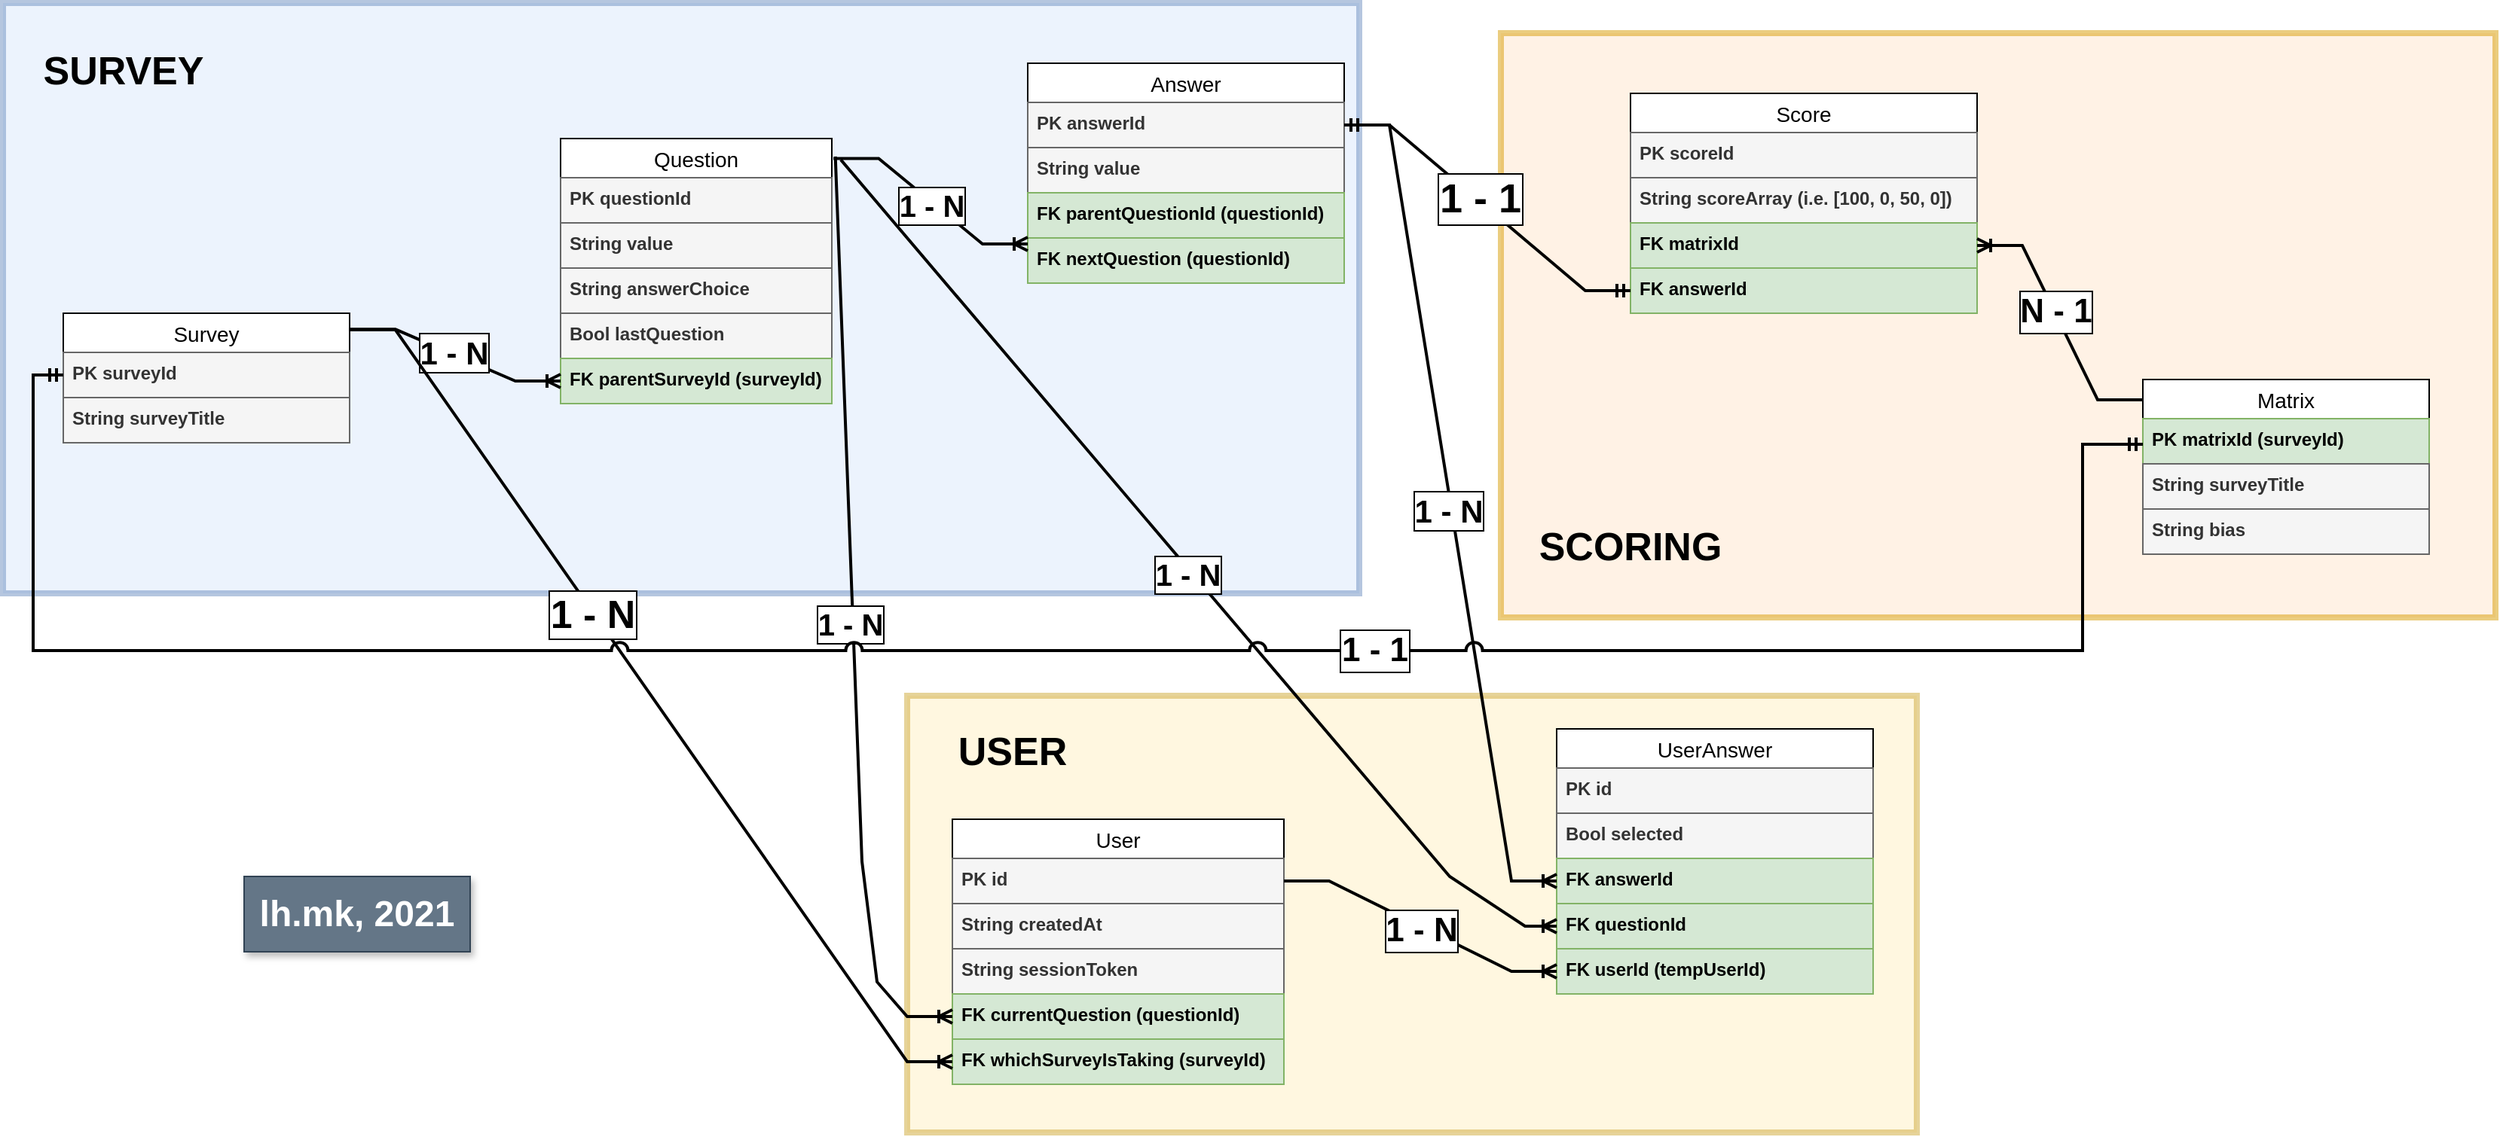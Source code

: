 <mxfile version="15.7.0" type="device"><diagram id="5oXSSwcwOalEvuSxEJxG" name="Page-1"><mxGraphModel dx="2330" dy="1039" grid="1" gridSize="10" guides="1" tooltips="1" connect="1" arrows="1" fold="1" page="1" pageScale="1" pageWidth="827" pageHeight="1169" math="0" shadow="0"><root><mxCell id="0"/><mxCell id="1" parent="0"/><mxCell id="speoMszAsxtoa7B0Be8Q-76" value="" style="rounded=0;whiteSpace=wrap;html=1;fontSize=16;fillColor=#ffe6cc;strokeWidth=4;strokeColor=#d79b00;opacity=50;" parent="1" vertex="1"><mxGeometry x="994" y="60" width="660" height="388" as="geometry"/></mxCell><mxCell id="speoMszAsxtoa7B0Be8Q-75" value="" style="rounded=0;whiteSpace=wrap;html=1;fontSize=16;fillColor=#dae8fc;strokeWidth=4;strokeColor=#6c8ebf;opacity=50;" parent="1" vertex="1"><mxGeometry y="40" width="900" height="392" as="geometry"/></mxCell><mxCell id="speoMszAsxtoa7B0Be8Q-71" value="" style="rounded=0;whiteSpace=wrap;html=1;fontSize=16;fillColor=#fff2cc;strokeWidth=4;strokeColor=#d6b656;opacity=60;" parent="1" vertex="1"><mxGeometry x="600" y="500" width="670" height="290" as="geometry"/></mxCell><mxCell id="speoMszAsxtoa7B0Be8Q-1" value="Answer" style="swimlane;fontStyle=0;childLayout=stackLayout;horizontal=1;startSize=26;horizontalStack=0;resizeParent=1;resizeParentMax=0;resizeLast=0;collapsible=1;marginBottom=0;align=center;fontSize=14;" parent="1" vertex="1"><mxGeometry x="680" y="80" width="210" height="146" as="geometry"/></mxCell><mxCell id="speoMszAsxtoa7B0Be8Q-2" value="PK answerId" style="text;strokeColor=#666666;fillColor=#f5f5f5;spacingLeft=4;spacingRight=4;overflow=hidden;rotatable=0;points=[[0,0.5],[1,0.5]];portConstraint=eastwest;fontSize=12;fontStyle=1;fontColor=#333333;" parent="speoMszAsxtoa7B0Be8Q-1" vertex="1"><mxGeometry y="26" width="210" height="30" as="geometry"/></mxCell><mxCell id="speoMszAsxtoa7B0Be8Q-3" value="String value" style="text;strokeColor=#666666;fillColor=#f5f5f5;spacingLeft=4;spacingRight=4;overflow=hidden;rotatable=0;points=[[0,0.5],[1,0.5]];portConstraint=eastwest;fontSize=12;fontStyle=1;fontColor=#333333;" parent="speoMszAsxtoa7B0Be8Q-1" vertex="1"><mxGeometry y="56" width="210" height="30" as="geometry"/></mxCell><mxCell id="speoMszAsxtoa7B0Be8Q-4" value="FK parentQuestionId (questionId)" style="text;strokeColor=#82b366;fillColor=#d5e8d4;spacingLeft=4;spacingRight=4;overflow=hidden;rotatable=0;points=[[0,0.5],[1,0.5]];portConstraint=eastwest;fontSize=12;fontStyle=1" parent="speoMszAsxtoa7B0Be8Q-1" vertex="1"><mxGeometry y="86" width="210" height="30" as="geometry"/></mxCell><mxCell id="speoMszAsxtoa7B0Be8Q-12" value="FK nextQuestion (questionId)" style="text;strokeColor=#82b366;fillColor=#d5e8d4;spacingLeft=4;spacingRight=4;overflow=hidden;rotatable=0;points=[[0,0.5],[1,0.5]];portConstraint=eastwest;fontSize=12;fontStyle=1;" parent="speoMszAsxtoa7B0Be8Q-1" vertex="1"><mxGeometry y="116" width="210" height="30" as="geometry"/></mxCell><mxCell id="speoMszAsxtoa7B0Be8Q-5" value="Question" style="swimlane;fontStyle=0;childLayout=stackLayout;horizontal=1;startSize=26;horizontalStack=0;resizeParent=1;resizeParentMax=0;resizeLast=0;collapsible=1;marginBottom=0;align=center;fontSize=14;" parent="1" vertex="1"><mxGeometry x="370" y="130" width="180" height="176" as="geometry"/></mxCell><mxCell id="speoMszAsxtoa7B0Be8Q-6" value="PK questionId" style="text;strokeColor=#666666;fillColor=#f5f5f5;spacingLeft=4;spacingRight=4;overflow=hidden;rotatable=0;points=[[0,0.5],[1,0.5]];portConstraint=eastwest;fontSize=12;fontStyle=1;fontColor=#333333;" parent="speoMszAsxtoa7B0Be8Q-5" vertex="1"><mxGeometry y="26" width="180" height="30" as="geometry"/></mxCell><mxCell id="speoMszAsxtoa7B0Be8Q-7" value="String value" style="text;strokeColor=#666666;fillColor=#f5f5f5;spacingLeft=4;spacingRight=4;overflow=hidden;rotatable=0;points=[[0,0.5],[1,0.5]];portConstraint=eastwest;fontSize=12;fontStyle=1;fontColor=#333333;" parent="speoMszAsxtoa7B0Be8Q-5" vertex="1"><mxGeometry y="56" width="180" height="30" as="geometry"/></mxCell><mxCell id="speoMszAsxtoa7B0Be8Q-8" value="String answerChoice" style="text;strokeColor=#666666;fillColor=#f5f5f5;spacingLeft=4;spacingRight=4;overflow=hidden;rotatable=0;points=[[0,0.5],[1,0.5]];portConstraint=eastwest;fontSize=12;fontStyle=1;fontColor=#333333;" parent="speoMszAsxtoa7B0Be8Q-5" vertex="1"><mxGeometry y="86" width="180" height="30" as="geometry"/></mxCell><mxCell id="W8_32hc5qWACwIiyuC3_-10" value="Bool lastQuestion" style="text;strokeColor=#666666;fillColor=#f5f5f5;spacingLeft=4;spacingRight=4;overflow=hidden;rotatable=0;points=[[0,0.5],[1,0.5]];portConstraint=eastwest;fontSize=12;fontStyle=1;fontColor=#333333;" parent="speoMszAsxtoa7B0Be8Q-5" vertex="1"><mxGeometry y="116" width="180" height="30" as="geometry"/></mxCell><mxCell id="speoMszAsxtoa7B0Be8Q-35" value="FK parentSurveyId (surveyId)" style="text;strokeColor=#82b366;fillColor=#d5e8d4;spacingLeft=4;spacingRight=4;overflow=hidden;rotatable=0;points=[[0,0.5],[1,0.5]];portConstraint=eastwest;fontSize=12;fontStyle=1" parent="speoMszAsxtoa7B0Be8Q-5" vertex="1"><mxGeometry y="146" width="180" height="30" as="geometry"/></mxCell><mxCell id="speoMszAsxtoa7B0Be8Q-18" value="" style="edgeStyle=entityRelationEdgeStyle;fontSize=12;html=1;endArrow=ERoneToMany;rounded=0;exitX=1.006;exitY=0.075;exitDx=0;exitDy=0;strokeWidth=2;exitPerimeter=0;" parent="1" source="speoMszAsxtoa7B0Be8Q-5" edge="1"><mxGeometry width="100" height="100" relative="1" as="geometry"><mxPoint x="330" y="150" as="sourcePoint"/><mxPoint x="680" y="200" as="targetPoint"/></mxGeometry></mxCell><mxCell id="speoMszAsxtoa7B0Be8Q-21" value="&lt;font style=&quot;font-size: 20px;&quot;&gt;&lt;b style=&quot;font-size: 20px;&quot;&gt;1 - N&lt;br style=&quot;font-size: 20px;&quot;&gt;&lt;/b&gt;&lt;/font&gt;" style="edgeLabel;html=1;align=center;verticalAlign=middle;resizable=0;points=[];fontSize=20;labelBorderColor=default;" parent="speoMszAsxtoa7B0Be8Q-18" vertex="1" connectable="0"><mxGeometry x="0.015" y="-2" relative="1" as="geometry"><mxPoint as="offset"/></mxGeometry></mxCell><mxCell id="speoMszAsxtoa7B0Be8Q-24" value="Survey" style="swimlane;fontStyle=0;childLayout=stackLayout;horizontal=1;startSize=26;horizontalStack=0;resizeParent=1;resizeParentMax=0;resizeLast=0;collapsible=1;marginBottom=0;align=center;fontSize=14;" parent="1" vertex="1"><mxGeometry x="40" y="246" width="190" height="86" as="geometry"/></mxCell><mxCell id="speoMszAsxtoa7B0Be8Q-25" value="PK surveyId" style="text;spacingLeft=4;spacingRight=4;overflow=hidden;rotatable=0;points=[[0,0.5],[1,0.5]];portConstraint=eastwest;fontSize=12;fontStyle=1;fillColor=#f5f5f5;fontColor=#333333;strokeColor=#666666;" parent="speoMszAsxtoa7B0Be8Q-24" vertex="1"><mxGeometry y="26" width="190" height="30" as="geometry"/></mxCell><mxCell id="speoMszAsxtoa7B0Be8Q-26" value="String surveyTitle" style="text;strokeColor=#666666;fillColor=#f5f5f5;spacingLeft=4;spacingRight=4;overflow=hidden;rotatable=0;points=[[0,0.5],[1,0.5]];portConstraint=eastwest;fontSize=12;fontStyle=1;fontColor=#333333;" parent="speoMszAsxtoa7B0Be8Q-24" vertex="1"><mxGeometry y="56" width="190" height="30" as="geometry"/></mxCell><mxCell id="speoMszAsxtoa7B0Be8Q-34" value="" style="edgeStyle=entityRelationEdgeStyle;fontSize=12;html=1;endArrow=ERoneToMany;rounded=0;strokeWidth=2;entryX=0;entryY=0.5;entryDx=0;entryDy=0;exitX=1.002;exitY=0.124;exitDx=0;exitDy=0;exitPerimeter=0;" parent="1" source="speoMszAsxtoa7B0Be8Q-24" target="speoMszAsxtoa7B0Be8Q-35" edge="1"><mxGeometry width="100" height="100" relative="1" as="geometry"><mxPoint x="390" y="380" as="sourcePoint"/><mxPoint x="490" y="280" as="targetPoint"/></mxGeometry></mxCell><mxCell id="speoMszAsxtoa7B0Be8Q-36" value="&lt;b style=&quot;font-size: 21px;&quot;&gt;1 - N&lt;/b&gt;" style="edgeLabel;html=1;align=center;verticalAlign=middle;resizable=0;points=[];fontSize=21;labelBorderColor=default;" parent="speoMszAsxtoa7B0Be8Q-34" vertex="1" connectable="0"><mxGeometry x="-0.029" y="1" relative="1" as="geometry"><mxPoint as="offset"/></mxGeometry></mxCell><mxCell id="speoMszAsxtoa7B0Be8Q-37" value="Matrix" style="swimlane;fontStyle=0;childLayout=stackLayout;horizontal=1;startSize=26;horizontalStack=0;resizeParent=1;resizeParentMax=0;resizeLast=0;collapsible=1;marginBottom=0;align=center;fontSize=14;" parent="1" vertex="1"><mxGeometry x="1420" y="290" width="190" height="116" as="geometry"/></mxCell><mxCell id="speoMszAsxtoa7B0Be8Q-38" value="PK matrixId (surveyId)" style="text;strokeColor=#82b366;fillColor=#d5e8d4;spacingLeft=4;spacingRight=4;overflow=hidden;rotatable=0;points=[[0,0.5],[1,0.5]];portConstraint=eastwest;fontSize=12;fontStyle=1" parent="speoMszAsxtoa7B0Be8Q-37" vertex="1"><mxGeometry y="26" width="190" height="30" as="geometry"/></mxCell><mxCell id="speoMszAsxtoa7B0Be8Q-39" value="String surveyTitle" style="text;strokeColor=#666666;fillColor=#f5f5f5;spacingLeft=4;spacingRight=4;overflow=hidden;rotatable=0;points=[[0,0.5],[1,0.5]];portConstraint=eastwest;fontSize=12;fontStyle=1;fontColor=#333333;" parent="speoMszAsxtoa7B0Be8Q-37" vertex="1"><mxGeometry y="56" width="190" height="30" as="geometry"/></mxCell><mxCell id="W8_32hc5qWACwIiyuC3_-7" value="String bias" style="text;strokeColor=#666666;fillColor=#f5f5f5;spacingLeft=4;spacingRight=4;overflow=hidden;rotatable=0;points=[[0,0.5],[1,0.5]];portConstraint=eastwest;fontSize=12;fontStyle=1;fontColor=#333333;" parent="speoMszAsxtoa7B0Be8Q-37" vertex="1"><mxGeometry y="86" width="190" height="30" as="geometry"/></mxCell><mxCell id="speoMszAsxtoa7B0Be8Q-41" value="Score" style="swimlane;fontStyle=0;childLayout=stackLayout;horizontal=1;startSize=26;horizontalStack=0;resizeParent=1;resizeParentMax=0;resizeLast=0;collapsible=1;marginBottom=0;align=center;fontSize=14;" parent="1" vertex="1"><mxGeometry x="1080" y="100" width="230" height="146" as="geometry"/></mxCell><mxCell id="speoMszAsxtoa7B0Be8Q-42" value="PK scoreId" style="text;strokeColor=#666666;fillColor=#f5f5f5;spacingLeft=4;spacingRight=4;overflow=hidden;rotatable=0;points=[[0,0.5],[1,0.5]];portConstraint=eastwest;fontSize=12;fontStyle=1;fontColor=#333333;" parent="speoMszAsxtoa7B0Be8Q-41" vertex="1"><mxGeometry y="26" width="230" height="30" as="geometry"/></mxCell><mxCell id="speoMszAsxtoa7B0Be8Q-43" value="String scoreArray (i.e. [100, 0, 50, 0])" style="text;strokeColor=#666666;fillColor=#f5f5f5;spacingLeft=4;spacingRight=4;overflow=hidden;rotatable=0;points=[[0,0.5],[1,0.5]];portConstraint=eastwest;fontSize=12;fontStyle=1;fontColor=#333333;" parent="speoMszAsxtoa7B0Be8Q-41" vertex="1"><mxGeometry y="56" width="230" height="30" as="geometry"/></mxCell><mxCell id="speoMszAsxtoa7B0Be8Q-47" value="FK matrixId" style="text;strokeColor=#82b366;fillColor=#d5e8d4;spacingLeft=4;spacingRight=4;overflow=hidden;rotatable=0;points=[[0,0.5],[1,0.5]];portConstraint=eastwest;fontSize=12;fontStyle=1" parent="speoMszAsxtoa7B0Be8Q-41" vertex="1"><mxGeometry y="86" width="230" height="30" as="geometry"/></mxCell><mxCell id="W8_32hc5qWACwIiyuC3_-8" value="FK answerId" style="text;strokeColor=#82b366;fillColor=#d5e8d4;spacingLeft=4;spacingRight=4;overflow=hidden;rotatable=0;points=[[0,0.5],[1,0.5]];portConstraint=eastwest;fontSize=12;fontStyle=1;" parent="speoMszAsxtoa7B0Be8Q-41" vertex="1"><mxGeometry y="116" width="230" height="30" as="geometry"/></mxCell><mxCell id="speoMszAsxtoa7B0Be8Q-45" value="" style="edgeStyle=entityRelationEdgeStyle;fontSize=12;html=1;endArrow=ERmandOne;startArrow=ERmandOne;rounded=0;strokeWidth=2;entryX=1;entryY=0.5;entryDx=0;entryDy=0;exitX=0;exitY=0.5;exitDx=0;exitDy=0;" parent="1" source="W8_32hc5qWACwIiyuC3_-8" target="speoMszAsxtoa7B0Be8Q-2" edge="1"><mxGeometry width="100" height="100" relative="1" as="geometry"><mxPoint x="990" y="30" as="sourcePoint"/><mxPoint x="680" y="400" as="targetPoint"/></mxGeometry></mxCell><mxCell id="speoMszAsxtoa7B0Be8Q-46" value="&lt;b style=&quot;font-size: 27px;&quot;&gt;1 - 1&lt;/b&gt;" style="edgeLabel;html=1;align=center;verticalAlign=middle;resizable=0;points=[];fontSize=27;labelBorderColor=default;" parent="speoMszAsxtoa7B0Be8Q-45" vertex="1" connectable="0"><mxGeometry x="0.07" y="-1" relative="1" as="geometry"><mxPoint as="offset"/></mxGeometry></mxCell><mxCell id="speoMszAsxtoa7B0Be8Q-51" value="User" style="swimlane;fontStyle=0;childLayout=stackLayout;horizontal=1;startSize=26;horizontalStack=0;resizeParent=1;resizeParentMax=0;resizeLast=0;collapsible=1;marginBottom=0;align=center;fontSize=14;" parent="1" vertex="1"><mxGeometry x="630" y="582" width="220" height="176" as="geometry"/></mxCell><mxCell id="speoMszAsxtoa7B0Be8Q-52" value="PK id" style="text;strokeColor=#666666;fillColor=#f5f5f5;spacingLeft=4;spacingRight=4;overflow=hidden;rotatable=0;points=[[0,0.5],[1,0.5]];portConstraint=eastwest;fontSize=12;fontStyle=1;fontColor=#333333;" parent="speoMszAsxtoa7B0Be8Q-51" vertex="1"><mxGeometry y="26" width="220" height="30" as="geometry"/></mxCell><mxCell id="speoMszAsxtoa7B0Be8Q-53" value="String createdAt" style="text;strokeColor=#666666;fillColor=#f5f5f5;spacingLeft=4;spacingRight=4;overflow=hidden;rotatable=0;points=[[0,0.5],[1,0.5]];portConstraint=eastwest;fontSize=12;fontStyle=1;fontColor=#333333;" parent="speoMszAsxtoa7B0Be8Q-51" vertex="1"><mxGeometry y="56" width="220" height="30" as="geometry"/></mxCell><mxCell id="W8_32hc5qWACwIiyuC3_-9" value="String sessionToken" style="text;strokeColor=#666666;fillColor=#f5f5f5;spacingLeft=4;spacingRight=4;overflow=hidden;rotatable=0;points=[[0,0.5],[1,0.5]];portConstraint=eastwest;fontSize=12;fontStyle=1;fontColor=#333333;" parent="speoMszAsxtoa7B0Be8Q-51" vertex="1"><mxGeometry y="86" width="220" height="30" as="geometry"/></mxCell><mxCell id="speoMszAsxtoa7B0Be8Q-55" value="FK currentQuestion (questionId)" style="text;strokeColor=#82b366;fillColor=#d5e8d4;spacingLeft=4;spacingRight=4;overflow=hidden;rotatable=0;points=[[0,0.5],[1,0.5]];portConstraint=eastwest;fontSize=12;fontStyle=1" parent="speoMszAsxtoa7B0Be8Q-51" vertex="1"><mxGeometry y="116" width="220" height="30" as="geometry"/></mxCell><mxCell id="speoMszAsxtoa7B0Be8Q-54" value="FK whichSurveyIsTaking (surveyId)" style="text;strokeColor=#82b366;fillColor=#d5e8d4;spacingLeft=4;spacingRight=4;overflow=hidden;rotatable=0;points=[[0,0.5],[1,0.5]];portConstraint=eastwest;fontSize=12;fontStyle=1" parent="speoMszAsxtoa7B0Be8Q-51" vertex="1"><mxGeometry y="146" width="220" height="30" as="geometry"/></mxCell><mxCell id="speoMszAsxtoa7B0Be8Q-57" value="UserAnswer" style="swimlane;fontStyle=0;childLayout=stackLayout;horizontal=1;startSize=26;horizontalStack=0;resizeParent=1;resizeParentMax=0;resizeLast=0;collapsible=1;marginBottom=0;align=center;fontSize=14;" parent="1" vertex="1"><mxGeometry x="1031" y="522" width="210" height="176" as="geometry"/></mxCell><mxCell id="speoMszAsxtoa7B0Be8Q-58" value="PK id" style="text;strokeColor=#666666;fillColor=#f5f5f5;spacingLeft=4;spacingRight=4;overflow=hidden;rotatable=0;points=[[0,0.5],[1,0.5]];portConstraint=eastwest;fontSize=12;fontStyle=1;fontColor=#333333;" parent="speoMszAsxtoa7B0Be8Q-57" vertex="1"><mxGeometry y="26" width="210" height="30" as="geometry"/></mxCell><mxCell id="speoMszAsxtoa7B0Be8Q-62" value="Bool selected" style="text;strokeColor=#666666;fillColor=#f5f5f5;spacingLeft=4;spacingRight=4;overflow=hidden;rotatable=0;points=[[0,0.5],[1,0.5]];portConstraint=eastwest;fontSize=12;fontStyle=1;fontColor=#333333;" parent="speoMszAsxtoa7B0Be8Q-57" vertex="1"><mxGeometry y="56" width="210" height="30" as="geometry"/></mxCell><mxCell id="speoMszAsxtoa7B0Be8Q-63" value="FK answerId" style="text;strokeColor=#82b366;fillColor=#d5e8d4;spacingLeft=4;spacingRight=4;overflow=hidden;rotatable=0;points=[[0,0.5],[1,0.5]];portConstraint=eastwest;fontSize=12;fontStyle=1" parent="speoMszAsxtoa7B0Be8Q-57" vertex="1"><mxGeometry y="86" width="210" height="30" as="geometry"/></mxCell><mxCell id="uUtfMK3Z5HujaOK_PDXd-1" value="FK questionId" style="text;strokeColor=#82b366;fillColor=#d5e8d4;spacingLeft=4;spacingRight=4;overflow=hidden;rotatable=0;points=[[0,0.5],[1,0.5]];portConstraint=eastwest;fontSize=12;fontStyle=1" parent="speoMszAsxtoa7B0Be8Q-57" vertex="1"><mxGeometry y="116" width="210" height="30" as="geometry"/></mxCell><mxCell id="speoMszAsxtoa7B0Be8Q-65" value="FK userId (tempUserId)" style="text;strokeColor=#82b366;fillColor=#d5e8d4;spacingLeft=4;spacingRight=4;overflow=hidden;rotatable=0;points=[[0,0.5],[1,0.5]];portConstraint=eastwest;fontSize=12;fontStyle=1" parent="speoMszAsxtoa7B0Be8Q-57" vertex="1"><mxGeometry y="146" width="210" height="30" as="geometry"/></mxCell><mxCell id="speoMszAsxtoa7B0Be8Q-66" value="" style="edgeStyle=entityRelationEdgeStyle;fontSize=12;html=1;endArrow=ERoneToMany;rounded=0;exitX=1;exitY=0.5;exitDx=0;exitDy=0;entryX=0;entryY=0.5;entryDx=0;entryDy=0;strokeWidth=2;" parent="1" source="speoMszAsxtoa7B0Be8Q-2" target="speoMszAsxtoa7B0Be8Q-63" edge="1"><mxGeometry width="100" height="100" relative="1" as="geometry"><mxPoint x="860" y="210" as="sourcePoint"/><mxPoint x="980" y="290" as="targetPoint"/></mxGeometry></mxCell><mxCell id="speoMszAsxtoa7B0Be8Q-67" value="&lt;font style=&quot;font-size: 21px;&quot;&gt;&lt;b style=&quot;font-size: 21px;&quot;&gt;1 - N&lt;br style=&quot;font-size: 21px;&quot;&gt;&lt;/b&gt;&lt;/font&gt;" style="edgeLabel;html=1;align=center;verticalAlign=middle;resizable=0;points=[];fontSize=21;labelBorderColor=default;" parent="speoMszAsxtoa7B0Be8Q-66" vertex="1" connectable="0"><mxGeometry x="0.015" y="-2" relative="1" as="geometry"><mxPoint as="offset"/></mxGeometry></mxCell><mxCell id="speoMszAsxtoa7B0Be8Q-68" value="" style="edgeStyle=entityRelationEdgeStyle;fontSize=12;html=1;endArrow=ERoneToMany;rounded=0;exitX=1;exitY=0.5;exitDx=0;exitDy=0;entryX=0;entryY=0.5;entryDx=0;entryDy=0;strokeWidth=2;" parent="1" source="speoMszAsxtoa7B0Be8Q-52" target="speoMszAsxtoa7B0Be8Q-65" edge="1"><mxGeometry width="100" height="100" relative="1" as="geometry"><mxPoint x="850" y="462" as="sourcePoint"/><mxPoint x="1010" y="722" as="targetPoint"/></mxGeometry></mxCell><mxCell id="speoMszAsxtoa7B0Be8Q-69" value="&lt;font style=&quot;font-size: 22px;&quot;&gt;&lt;b style=&quot;font-size: 22px;&quot;&gt;1 - N&lt;br style=&quot;font-size: 22px;&quot;&gt;&lt;/b&gt;&lt;/font&gt;" style="edgeLabel;html=1;align=center;verticalAlign=middle;resizable=0;points=[];fontSize=22;labelBorderColor=default;" parent="speoMszAsxtoa7B0Be8Q-68" vertex="1" connectable="0"><mxGeometry x="0.015" y="-2" relative="1" as="geometry"><mxPoint as="offset"/></mxGeometry></mxCell><mxCell id="speoMszAsxtoa7B0Be8Q-77" value="&lt;font style=&quot;font-size: 26px&quot;&gt;&lt;b&gt;SURVEY&lt;/b&gt;&lt;/font&gt;" style="text;html=1;strokeColor=none;fillColor=none;align=center;verticalAlign=middle;whiteSpace=wrap;rounded=0;fontSize=16;opacity=50;" parent="1" vertex="1"><mxGeometry x="50" y="70" width="60" height="30" as="geometry"/></mxCell><mxCell id="speoMszAsxtoa7B0Be8Q-80" value="&lt;font style=&quot;font-size: 26px&quot;&gt;&lt;b&gt;SCORING&lt;/b&gt;&lt;/font&gt;" style="text;html=1;strokeColor=none;fillColor=none;align=center;verticalAlign=middle;whiteSpace=wrap;rounded=0;fontSize=16;opacity=50;" parent="1" vertex="1"><mxGeometry x="1050" y="386" width="60" height="30" as="geometry"/></mxCell><mxCell id="speoMszAsxtoa7B0Be8Q-81" value="&lt;font style=&quot;font-size: 26px&quot;&gt;&lt;b&gt;USER&lt;/b&gt;&lt;/font&gt;" style="text;html=1;strokeColor=none;fillColor=none;align=center;verticalAlign=middle;whiteSpace=wrap;rounded=0;fontSize=16;opacity=50;" parent="1" vertex="1"><mxGeometry x="640" y="522" width="60" height="30" as="geometry"/></mxCell><mxCell id="a6LUIh-baaNzThCIKxpT-4" value="" style="edgeStyle=entityRelationEdgeStyle;fontSize=12;html=1;endArrow=ERoneToMany;rounded=0;entryX=0;entryY=0.5;entryDx=0;entryDy=0;exitX=1.002;exitY=0.128;exitDx=0;exitDy=0;exitPerimeter=0;strokeWidth=2;" parent="1" source="speoMszAsxtoa7B0Be8Q-24" target="speoMszAsxtoa7B0Be8Q-54" edge="1"><mxGeometry width="100" height="100" relative="1" as="geometry"><mxPoint x="280" y="660" as="sourcePoint"/><mxPoint x="380" y="560" as="targetPoint"/></mxGeometry></mxCell><mxCell id="a6LUIh-baaNzThCIKxpT-5" value="&lt;font style=&quot;font-size: 26px;&quot;&gt;&lt;b style=&quot;font-size: 26px;&quot;&gt;1 - N&lt;br style=&quot;font-size: 26px;&quot;&gt;&lt;/b&gt;&lt;/font&gt;" style="edgeLabel;html=1;align=center;verticalAlign=middle;resizable=0;points=[];fontSize=26;labelBorderColor=default;" parent="a6LUIh-baaNzThCIKxpT-4" vertex="1" connectable="0"><mxGeometry x="-0.12" y="-3" relative="1" as="geometry"><mxPoint x="-15" y="-24" as="offset"/></mxGeometry></mxCell><mxCell id="speoMszAsxtoa7B0Be8Q-83" value="" style="edgeStyle=entityRelationEdgeStyle;fontSize=12;html=1;endArrow=ERoneToMany;rounded=0;strokeWidth=2;entryX=1;entryY=0.5;entryDx=0;entryDy=0;exitX=0;exitY=0.116;exitDx=0;exitDy=0;exitPerimeter=0;" parent="1" source="speoMszAsxtoa7B0Be8Q-37" target="speoMszAsxtoa7B0Be8Q-47" edge="1"><mxGeometry width="100" height="100" relative="1" as="geometry"><mxPoint x="1260" y="383" as="sourcePoint"/><mxPoint x="1360" y="283" as="targetPoint"/></mxGeometry></mxCell><mxCell id="speoMszAsxtoa7B0Be8Q-84" value="&lt;b style=&quot;font-size: 22px;&quot;&gt;N - 1&lt;br style=&quot;font-size: 22px;&quot;&gt;&lt;/b&gt;" style="edgeLabel;html=1;align=center;verticalAlign=middle;resizable=0;points=[];fontSize=22;labelBorderColor=default;" parent="speoMszAsxtoa7B0Be8Q-83" vertex="1" connectable="0"><mxGeometry x="0.1" relative="1" as="geometry"><mxPoint as="offset"/></mxGeometry></mxCell><mxCell id="uUtfMK3Z5HujaOK_PDXd-2" value="" style="fontSize=12;html=1;endArrow=ERoneToMany;rounded=0;exitX=1.033;exitY=0.08;exitDx=0;exitDy=0;strokeWidth=2;exitPerimeter=0;entryX=0;entryY=0.5;entryDx=0;entryDy=0;" parent="1" source="speoMszAsxtoa7B0Be8Q-5" target="uUtfMK3Z5HujaOK_PDXd-1" edge="1"><mxGeometry width="100" height="100" relative="1" as="geometry"><mxPoint x="560.0" y="256.95" as="sourcePoint"/><mxPoint x="1030" y="653" as="targetPoint"/><Array as="points"><mxPoint x="960" y="620"/><mxPoint x="1010" y="653"/></Array></mxGeometry></mxCell><mxCell id="uUtfMK3Z5HujaOK_PDXd-3" value="&lt;font style=&quot;font-size: 20px;&quot;&gt;&lt;b style=&quot;font-size: 20px;&quot;&gt;1 - N&lt;br style=&quot;font-size: 20px;&quot;&gt;&lt;/b&gt;&lt;/font&gt;" style="edgeLabel;html=1;align=center;verticalAlign=middle;resizable=0;points=[];fontSize=20;labelBorderColor=default;" parent="uUtfMK3Z5HujaOK_PDXd-2" vertex="1" connectable="0"><mxGeometry x="0.015" y="-2" relative="1" as="geometry"><mxPoint as="offset"/></mxGeometry></mxCell><mxCell id="W8_32hc5qWACwIiyuC3_-4" value="" style="fontSize=12;html=1;endArrow=ERoneToMany;rounded=0;exitX=1.013;exitY=0.068;exitDx=0;exitDy=0;strokeWidth=2;exitPerimeter=0;entryX=0;entryY=0.5;entryDx=0;entryDy=0;" parent="1" source="speoMszAsxtoa7B0Be8Q-5" target="speoMszAsxtoa7B0Be8Q-55" edge="1"><mxGeometry width="100" height="100" relative="1" as="geometry"><mxPoint x="110.0" y="200.0" as="sourcePoint"/><mxPoint x="630" y="711" as="targetPoint"/><Array as="points"><mxPoint x="570" y="610"/><mxPoint x="580" y="690"/><mxPoint x="600" y="713"/></Array></mxGeometry></mxCell><mxCell id="W8_32hc5qWACwIiyuC3_-5" value="&lt;font style=&quot;font-size: 20px;&quot;&gt;&lt;b style=&quot;font-size: 20px;&quot;&gt;1 - N&lt;br style=&quot;font-size: 20px;&quot;&gt;&lt;/b&gt;&lt;/font&gt;" style="edgeLabel;html=1;align=center;verticalAlign=middle;resizable=0;points=[];fontSize=20;labelBorderColor=default;" parent="W8_32hc5qWACwIiyuC3_-4" vertex="1" connectable="0"><mxGeometry x="0.015" y="-2" relative="1" as="geometry"><mxPoint as="offset"/></mxGeometry></mxCell><mxCell id="a6LUIh-baaNzThCIKxpT-6" value="" style="edgeStyle=orthogonalEdgeStyle;fontSize=12;html=1;endArrow=ERmandOne;startArrow=ERmandOne;rounded=0;strokeWidth=2;exitX=0;exitY=0.5;exitDx=0;exitDy=0;jumpStyle=arc;jumpSize=9;" parent="1" source="speoMszAsxtoa7B0Be8Q-25" edge="1"><mxGeometry width="100" height="100" relative="1" as="geometry"><mxPoint x="-50" y="290" as="sourcePoint"/><mxPoint x="1420" y="333" as="targetPoint"/><Array as="points"><mxPoint x="20" y="287"/><mxPoint x="20" y="470"/><mxPoint x="1380" y="470"/><mxPoint x="1380" y="333"/></Array></mxGeometry></mxCell><mxCell id="a6LUIh-baaNzThCIKxpT-7" value="&lt;font style=&quot;font-size: 22px&quot;&gt;&lt;b&gt;1 - 1&lt;br&gt;&lt;/b&gt;&lt;/font&gt;" style="edgeLabel;html=1;align=center;verticalAlign=middle;resizable=0;points=[];fontSize=18;labelBorderColor=default;" parent="a6LUIh-baaNzThCIKxpT-6" vertex="1" connectable="0"><mxGeometry x="0.157" y="-9" relative="1" as="geometry"><mxPoint x="86" y="-9" as="offset"/></mxGeometry></mxCell><mxCell id="W8_32hc5qWACwIiyuC3_-11" value="lh.mk, 2021&lt;br style=&quot;font-size: 24px;&quot;&gt;" style="rounded=0;whiteSpace=wrap;shadow=1;glass=0;labelBackgroundColor=none;labelBorderColor=none;sketch=0;fontColor=#ffffff;strokeColor=#314354;strokeWidth=1;fillColor=#647687;html=1;fontStyle=1;fontSize=24;" parent="1" vertex="1"><mxGeometry x="160" y="620" width="150" height="50" as="geometry"/></mxCell></root></mxGraphModel></diagram></mxfile>